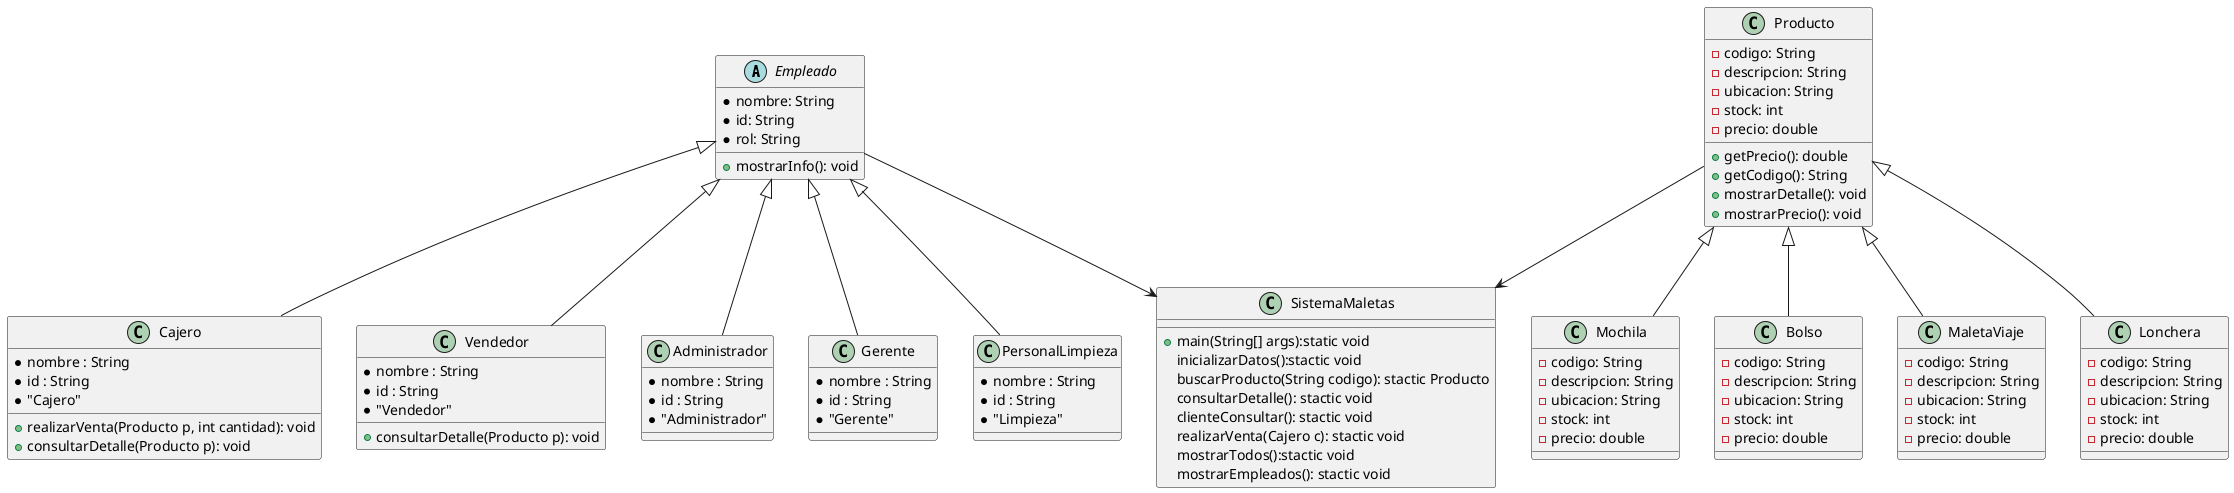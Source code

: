 @startuml
abstract class Empleado{
* nombre: String
* id: String
* rol: String
+ mostrarInfo(): void
}

class Cajero extends Empleado{
* nombre : String
* id : String
* "Cajero"
+ realizarVenta(Producto p, int cantidad): void
+ consultarDetalle(Producto p): void
}

class Vendedor extends Empleado{
* nombre : String
* id : String
* "Vendedor"
+ consultarDetalle(Producto p): void
}

class Administrador extends Empleado{
* nombre : String
* id : String
* "Administrador"
}

class Gerente extends Empleado{
* nombre : String
* id : String
* "Gerente"
}

class PersonalLimpieza extends Empleado{
* nombre : String
* id : String
* "Limpieza"
}

class Producto{
- codigo: String
- descripcion: String
- ubicacion: String
- stock: int
- precio: double
+ getPrecio(): double
+ getCodigo(): String
+ mostrarDetalle(): void
+ mostrarPrecio(): void
}

class Mochila extends Producto{
- codigo: String
- descripcion: String
- ubicacion: String
- stock: int
- precio: double
}

class Bolso extends Producto{
- codigo: String
- descripcion: String
- ubicacion: String
- stock: int
- precio: double
}

class MaletaViaje extends Producto{
- codigo: String
- descripcion: String
- ubicacion: String
- stock: int
- precio: double
}

class Lonchera extends Producto{
- codigo: String
- descripcion: String
- ubicacion: String
- stock: int
- precio: double
}

class SistemaMaletas{
+ main(String[] args):static void
inicializarDatos():stactic void
buscarProducto(String codigo): stactic Producto
consultarDetalle(): stactic void
clienteConsultar(): stactic void
realizarVenta(Cajero c): stactic void
mostrarTodos():stactic void
mostrarEmpleados(): stactic void
}
Empleado --> SistemaMaletas
Producto --> SistemaMaletas
@enduml